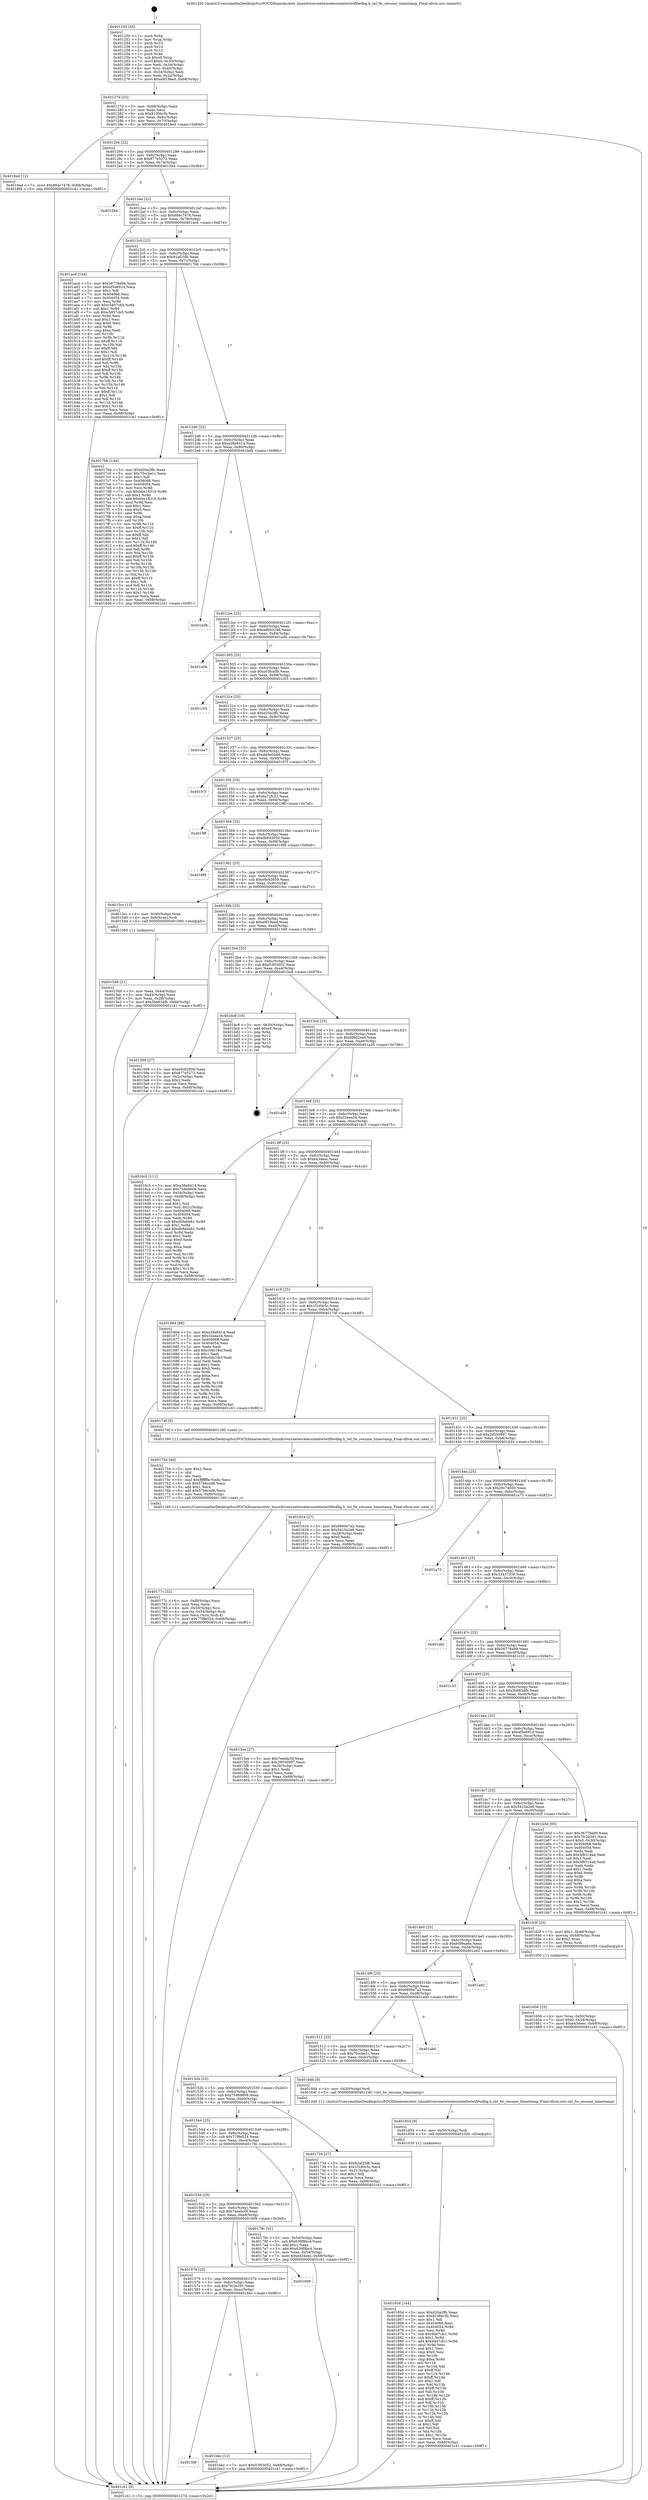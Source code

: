 digraph "0x401250" {
  label = "0x401250 (/mnt/c/Users/mathe/Desktop/tcc/POCII/binaries/extr_linuxdriversnetwirelessinteliwlwififwdbg.h_iwl_fw_resume_timestamp_Final-ollvm.out::main(0))"
  labelloc = "t"
  node[shape=record]

  Entry [label="",width=0.3,height=0.3,shape=circle,fillcolor=black,style=filled]
  "0x40127d" [label="{
     0x40127d [23]\l
     | [instrs]\l
     &nbsp;&nbsp;0x40127d \<+3\>: mov -0x68(%rbp),%eax\l
     &nbsp;&nbsp;0x401280 \<+2\>: mov %eax,%ecx\l
     &nbsp;&nbsp;0x401282 \<+6\>: sub $0x810fdc3b,%ecx\l
     &nbsp;&nbsp;0x401288 \<+3\>: mov %eax,-0x6c(%rbp)\l
     &nbsp;&nbsp;0x40128b \<+3\>: mov %ecx,-0x70(%rbp)\l
     &nbsp;&nbsp;0x40128e \<+6\>: je 00000000004018ed \<main+0x69d\>\l
  }"]
  "0x4018ed" [label="{
     0x4018ed [12]\l
     | [instrs]\l
     &nbsp;&nbsp;0x4018ed \<+7\>: movl $0x884c7478,-0x68(%rbp)\l
     &nbsp;&nbsp;0x4018f4 \<+5\>: jmp 0000000000401c41 \<main+0x9f1\>\l
  }"]
  "0x401294" [label="{
     0x401294 [22]\l
     | [instrs]\l
     &nbsp;&nbsp;0x401294 \<+5\>: jmp 0000000000401299 \<main+0x49\>\l
     &nbsp;&nbsp;0x401299 \<+3\>: mov -0x6c(%rbp),%eax\l
     &nbsp;&nbsp;0x40129c \<+5\>: sub $0x877e5272,%eax\l
     &nbsp;&nbsp;0x4012a1 \<+3\>: mov %eax,-0x74(%rbp)\l
     &nbsp;&nbsp;0x4012a4 \<+6\>: je 00000000004015b4 \<main+0x364\>\l
  }"]
  Exit [label="",width=0.3,height=0.3,shape=circle,fillcolor=black,style=filled,peripheries=2]
  "0x4015b4" [label="{
     0x4015b4\l
  }", style=dashed]
  "0x4012aa" [label="{
     0x4012aa [22]\l
     | [instrs]\l
     &nbsp;&nbsp;0x4012aa \<+5\>: jmp 00000000004012af \<main+0x5f\>\l
     &nbsp;&nbsp;0x4012af \<+3\>: mov -0x6c(%rbp),%eax\l
     &nbsp;&nbsp;0x4012b2 \<+5\>: sub $0x884c7478,%eax\l
     &nbsp;&nbsp;0x4012b7 \<+3\>: mov %eax,-0x78(%rbp)\l
     &nbsp;&nbsp;0x4012ba \<+6\>: je 0000000000401acd \<main+0x87d\>\l
  }"]
  "0x40158f" [label="{
     0x40158f\l
  }", style=dashed]
  "0x401acd" [label="{
     0x401acd [144]\l
     | [instrs]\l
     &nbsp;&nbsp;0x401acd \<+5\>: mov $0x36778a99,%eax\l
     &nbsp;&nbsp;0x401ad2 \<+5\>: mov $0x4f5e691d,%ecx\l
     &nbsp;&nbsp;0x401ad7 \<+2\>: mov $0x1,%dl\l
     &nbsp;&nbsp;0x401ad9 \<+7\>: mov 0x404068,%esi\l
     &nbsp;&nbsp;0x401ae0 \<+7\>: mov 0x404054,%edi\l
     &nbsp;&nbsp;0x401ae7 \<+3\>: mov %esi,%r8d\l
     &nbsp;&nbsp;0x401aea \<+7\>: add $0xc5857cb5,%r8d\l
     &nbsp;&nbsp;0x401af1 \<+4\>: sub $0x1,%r8d\l
     &nbsp;&nbsp;0x401af5 \<+7\>: sub $0xc5857cb5,%r8d\l
     &nbsp;&nbsp;0x401afc \<+4\>: imul %r8d,%esi\l
     &nbsp;&nbsp;0x401b00 \<+3\>: and $0x1,%esi\l
     &nbsp;&nbsp;0x401b03 \<+3\>: cmp $0x0,%esi\l
     &nbsp;&nbsp;0x401b06 \<+4\>: sete %r9b\l
     &nbsp;&nbsp;0x401b0a \<+3\>: cmp $0xa,%edi\l
     &nbsp;&nbsp;0x401b0d \<+4\>: setl %r10b\l
     &nbsp;&nbsp;0x401b11 \<+3\>: mov %r9b,%r11b\l
     &nbsp;&nbsp;0x401b14 \<+4\>: xor $0xff,%r11b\l
     &nbsp;&nbsp;0x401b18 \<+3\>: mov %r10b,%bl\l
     &nbsp;&nbsp;0x401b1b \<+3\>: xor $0xff,%bl\l
     &nbsp;&nbsp;0x401b1e \<+3\>: xor $0x1,%dl\l
     &nbsp;&nbsp;0x401b21 \<+3\>: mov %r11b,%r14b\l
     &nbsp;&nbsp;0x401b24 \<+4\>: and $0xff,%r14b\l
     &nbsp;&nbsp;0x401b28 \<+3\>: and %dl,%r9b\l
     &nbsp;&nbsp;0x401b2b \<+3\>: mov %bl,%r15b\l
     &nbsp;&nbsp;0x401b2e \<+4\>: and $0xff,%r15b\l
     &nbsp;&nbsp;0x401b32 \<+3\>: and %dl,%r10b\l
     &nbsp;&nbsp;0x401b35 \<+3\>: or %r9b,%r14b\l
     &nbsp;&nbsp;0x401b38 \<+3\>: or %r10b,%r15b\l
     &nbsp;&nbsp;0x401b3b \<+3\>: xor %r15b,%r14b\l
     &nbsp;&nbsp;0x401b3e \<+3\>: or %bl,%r11b\l
     &nbsp;&nbsp;0x401b41 \<+4\>: xor $0xff,%r11b\l
     &nbsp;&nbsp;0x401b45 \<+3\>: or $0x1,%dl\l
     &nbsp;&nbsp;0x401b48 \<+3\>: and %dl,%r11b\l
     &nbsp;&nbsp;0x401b4b \<+3\>: or %r11b,%r14b\l
     &nbsp;&nbsp;0x401b4e \<+4\>: test $0x1,%r14b\l
     &nbsp;&nbsp;0x401b52 \<+3\>: cmovne %ecx,%eax\l
     &nbsp;&nbsp;0x401b55 \<+3\>: mov %eax,-0x68(%rbp)\l
     &nbsp;&nbsp;0x401b58 \<+5\>: jmp 0000000000401c41 \<main+0x9f1\>\l
  }"]
  "0x4012c0" [label="{
     0x4012c0 [22]\l
     | [instrs]\l
     &nbsp;&nbsp;0x4012c0 \<+5\>: jmp 00000000004012c5 \<main+0x75\>\l
     &nbsp;&nbsp;0x4012c5 \<+3\>: mov -0x6c(%rbp),%eax\l
     &nbsp;&nbsp;0x4012c8 \<+5\>: sub $0x92af25f6,%eax\l
     &nbsp;&nbsp;0x4012cd \<+3\>: mov %eax,-0x7c(%rbp)\l
     &nbsp;&nbsp;0x4012d0 \<+6\>: je 00000000004017bb \<main+0x56b\>\l
  }"]
  "0x401bbc" [label="{
     0x401bbc [12]\l
     | [instrs]\l
     &nbsp;&nbsp;0x401bbc \<+7\>: movl $0xf1903052,-0x68(%rbp)\l
     &nbsp;&nbsp;0x401bc3 \<+5\>: jmp 0000000000401c41 \<main+0x9f1\>\l
  }"]
  "0x4017bb" [label="{
     0x4017bb [144]\l
     | [instrs]\l
     &nbsp;&nbsp;0x4017bb \<+5\>: mov $0xd20a2ffc,%eax\l
     &nbsp;&nbsp;0x4017c0 \<+5\>: mov $0x70ccbe1c,%ecx\l
     &nbsp;&nbsp;0x4017c5 \<+2\>: mov $0x1,%dl\l
     &nbsp;&nbsp;0x4017c7 \<+7\>: mov 0x404068,%esi\l
     &nbsp;&nbsp;0x4017ce \<+7\>: mov 0x404054,%edi\l
     &nbsp;&nbsp;0x4017d5 \<+3\>: mov %esi,%r8d\l
     &nbsp;&nbsp;0x4017d8 \<+7\>: sub $0xbbe18316,%r8d\l
     &nbsp;&nbsp;0x4017df \<+4\>: sub $0x1,%r8d\l
     &nbsp;&nbsp;0x4017e3 \<+7\>: add $0xbbe18316,%r8d\l
     &nbsp;&nbsp;0x4017ea \<+4\>: imul %r8d,%esi\l
     &nbsp;&nbsp;0x4017ee \<+3\>: and $0x1,%esi\l
     &nbsp;&nbsp;0x4017f1 \<+3\>: cmp $0x0,%esi\l
     &nbsp;&nbsp;0x4017f4 \<+4\>: sete %r9b\l
     &nbsp;&nbsp;0x4017f8 \<+3\>: cmp $0xa,%edi\l
     &nbsp;&nbsp;0x4017fb \<+4\>: setl %r10b\l
     &nbsp;&nbsp;0x4017ff \<+3\>: mov %r9b,%r11b\l
     &nbsp;&nbsp;0x401802 \<+4\>: xor $0xff,%r11b\l
     &nbsp;&nbsp;0x401806 \<+3\>: mov %r10b,%bl\l
     &nbsp;&nbsp;0x401809 \<+3\>: xor $0xff,%bl\l
     &nbsp;&nbsp;0x40180c \<+3\>: xor $0x1,%dl\l
     &nbsp;&nbsp;0x40180f \<+3\>: mov %r11b,%r14b\l
     &nbsp;&nbsp;0x401812 \<+4\>: and $0xff,%r14b\l
     &nbsp;&nbsp;0x401816 \<+3\>: and %dl,%r9b\l
     &nbsp;&nbsp;0x401819 \<+3\>: mov %bl,%r15b\l
     &nbsp;&nbsp;0x40181c \<+4\>: and $0xff,%r15b\l
     &nbsp;&nbsp;0x401820 \<+3\>: and %dl,%r10b\l
     &nbsp;&nbsp;0x401823 \<+3\>: or %r9b,%r14b\l
     &nbsp;&nbsp;0x401826 \<+3\>: or %r10b,%r15b\l
     &nbsp;&nbsp;0x401829 \<+3\>: xor %r15b,%r14b\l
     &nbsp;&nbsp;0x40182c \<+3\>: or %bl,%r11b\l
     &nbsp;&nbsp;0x40182f \<+4\>: xor $0xff,%r11b\l
     &nbsp;&nbsp;0x401833 \<+3\>: or $0x1,%dl\l
     &nbsp;&nbsp;0x401836 \<+3\>: and %dl,%r11b\l
     &nbsp;&nbsp;0x401839 \<+3\>: or %r11b,%r14b\l
     &nbsp;&nbsp;0x40183c \<+4\>: test $0x1,%r14b\l
     &nbsp;&nbsp;0x401840 \<+3\>: cmovne %ecx,%eax\l
     &nbsp;&nbsp;0x401843 \<+3\>: mov %eax,-0x68(%rbp)\l
     &nbsp;&nbsp;0x401846 \<+5\>: jmp 0000000000401c41 \<main+0x9f1\>\l
  }"]
  "0x4012d6" [label="{
     0x4012d6 [22]\l
     | [instrs]\l
     &nbsp;&nbsp;0x4012d6 \<+5\>: jmp 00000000004012db \<main+0x8b\>\l
     &nbsp;&nbsp;0x4012db \<+3\>: mov -0x6c(%rbp),%eax\l
     &nbsp;&nbsp;0x4012de \<+5\>: sub $0xa38e8414,%eax\l
     &nbsp;&nbsp;0x4012e3 \<+3\>: mov %eax,-0x80(%rbp)\l
     &nbsp;&nbsp;0x4012e6 \<+6\>: je 0000000000401bdb \<main+0x98b\>\l
  }"]
  "0x401576" [label="{
     0x401576 [25]\l
     | [instrs]\l
     &nbsp;&nbsp;0x401576 \<+5\>: jmp 000000000040157b \<main+0x32b\>\l
     &nbsp;&nbsp;0x40157b \<+3\>: mov -0x6c(%rbp),%eax\l
     &nbsp;&nbsp;0x40157e \<+5\>: sub $0x7fc2b391,%eax\l
     &nbsp;&nbsp;0x401583 \<+6\>: mov %eax,-0xec(%rbp)\l
     &nbsp;&nbsp;0x401589 \<+6\>: je 0000000000401bbc \<main+0x96c\>\l
  }"]
  "0x401bdb" [label="{
     0x401bdb\l
  }", style=dashed]
  "0x4012ec" [label="{
     0x4012ec [25]\l
     | [instrs]\l
     &nbsp;&nbsp;0x4012ec \<+5\>: jmp 00000000004012f1 \<main+0xa1\>\l
     &nbsp;&nbsp;0x4012f1 \<+3\>: mov -0x6c(%rbp),%eax\l
     &nbsp;&nbsp;0x4012f4 \<+5\>: sub $0xadb4324d,%eax\l
     &nbsp;&nbsp;0x4012f9 \<+6\>: mov %eax,-0x84(%rbp)\l
     &nbsp;&nbsp;0x4012ff \<+6\>: je 0000000000401a0b \<main+0x7bb\>\l
  }"]
  "0x401609" [label="{
     0x401609\l
  }", style=dashed]
  "0x401a0b" [label="{
     0x401a0b\l
  }", style=dashed]
  "0x401305" [label="{
     0x401305 [25]\l
     | [instrs]\l
     &nbsp;&nbsp;0x401305 \<+5\>: jmp 000000000040130a \<main+0xba\>\l
     &nbsp;&nbsp;0x40130a \<+3\>: mov -0x6c(%rbp),%eax\l
     &nbsp;&nbsp;0x40130d \<+5\>: sub $0xc03fca0b,%eax\l
     &nbsp;&nbsp;0x401312 \<+6\>: mov %eax,-0x88(%rbp)\l
     &nbsp;&nbsp;0x401318 \<+6\>: je 0000000000401c05 \<main+0x9b5\>\l
  }"]
  "0x40185d" [label="{
     0x40185d [144]\l
     | [instrs]\l
     &nbsp;&nbsp;0x40185d \<+5\>: mov $0xd20a2ffc,%eax\l
     &nbsp;&nbsp;0x401862 \<+5\>: mov $0x810fdc3b,%ecx\l
     &nbsp;&nbsp;0x401867 \<+2\>: mov $0x1,%dl\l
     &nbsp;&nbsp;0x401869 \<+7\>: mov 0x404068,%esi\l
     &nbsp;&nbsp;0x401870 \<+8\>: mov 0x404054,%r8d\l
     &nbsp;&nbsp;0x401878 \<+3\>: mov %esi,%r9d\l
     &nbsp;&nbsp;0x40187b \<+7\>: sub $0x94d7cfc1,%r9d\l
     &nbsp;&nbsp;0x401882 \<+4\>: sub $0x1,%r9d\l
     &nbsp;&nbsp;0x401886 \<+7\>: add $0x94d7cfc1,%r9d\l
     &nbsp;&nbsp;0x40188d \<+4\>: imul %r9d,%esi\l
     &nbsp;&nbsp;0x401891 \<+3\>: and $0x1,%esi\l
     &nbsp;&nbsp;0x401894 \<+3\>: cmp $0x0,%esi\l
     &nbsp;&nbsp;0x401897 \<+4\>: sete %r10b\l
     &nbsp;&nbsp;0x40189b \<+4\>: cmp $0xa,%r8d\l
     &nbsp;&nbsp;0x40189f \<+4\>: setl %r11b\l
     &nbsp;&nbsp;0x4018a3 \<+3\>: mov %r10b,%bl\l
     &nbsp;&nbsp;0x4018a6 \<+3\>: xor $0xff,%bl\l
     &nbsp;&nbsp;0x4018a9 \<+3\>: mov %r11b,%r14b\l
     &nbsp;&nbsp;0x4018ac \<+4\>: xor $0xff,%r14b\l
     &nbsp;&nbsp;0x4018b0 \<+3\>: xor $0x1,%dl\l
     &nbsp;&nbsp;0x4018b3 \<+3\>: mov %bl,%r15b\l
     &nbsp;&nbsp;0x4018b6 \<+4\>: and $0xff,%r15b\l
     &nbsp;&nbsp;0x4018ba \<+3\>: and %dl,%r10b\l
     &nbsp;&nbsp;0x4018bd \<+3\>: mov %r14b,%r12b\l
     &nbsp;&nbsp;0x4018c0 \<+4\>: and $0xff,%r12b\l
     &nbsp;&nbsp;0x4018c4 \<+3\>: and %dl,%r11b\l
     &nbsp;&nbsp;0x4018c7 \<+3\>: or %r10b,%r15b\l
     &nbsp;&nbsp;0x4018ca \<+3\>: or %r11b,%r12b\l
     &nbsp;&nbsp;0x4018cd \<+3\>: xor %r12b,%r15b\l
     &nbsp;&nbsp;0x4018d0 \<+3\>: or %r14b,%bl\l
     &nbsp;&nbsp;0x4018d3 \<+3\>: xor $0xff,%bl\l
     &nbsp;&nbsp;0x4018d6 \<+3\>: or $0x1,%dl\l
     &nbsp;&nbsp;0x4018d9 \<+2\>: and %dl,%bl\l
     &nbsp;&nbsp;0x4018db \<+3\>: or %bl,%r15b\l
     &nbsp;&nbsp;0x4018de \<+4\>: test $0x1,%r15b\l
     &nbsp;&nbsp;0x4018e2 \<+3\>: cmovne %ecx,%eax\l
     &nbsp;&nbsp;0x4018e5 \<+3\>: mov %eax,-0x68(%rbp)\l
     &nbsp;&nbsp;0x4018e8 \<+5\>: jmp 0000000000401c41 \<main+0x9f1\>\l
  }"]
  "0x401c05" [label="{
     0x401c05\l
  }", style=dashed]
  "0x40131e" [label="{
     0x40131e [25]\l
     | [instrs]\l
     &nbsp;&nbsp;0x40131e \<+5\>: jmp 0000000000401323 \<main+0xd3\>\l
     &nbsp;&nbsp;0x401323 \<+3\>: mov -0x6c(%rbp),%eax\l
     &nbsp;&nbsp;0x401326 \<+5\>: sub $0xd20a2ffc,%eax\l
     &nbsp;&nbsp;0x40132b \<+6\>: mov %eax,-0x8c(%rbp)\l
     &nbsp;&nbsp;0x401331 \<+6\>: je 0000000000401be7 \<main+0x997\>\l
  }"]
  "0x401854" [label="{
     0x401854 [9]\l
     | [instrs]\l
     &nbsp;&nbsp;0x401854 \<+4\>: mov -0x50(%rbp),%rdi\l
     &nbsp;&nbsp;0x401858 \<+5\>: call 0000000000401030 \<free@plt\>\l
     | [calls]\l
     &nbsp;&nbsp;0x401030 \{1\} (unknown)\l
  }"]
  "0x401be7" [label="{
     0x401be7\l
  }", style=dashed]
  "0x401337" [label="{
     0x401337 [25]\l
     | [instrs]\l
     &nbsp;&nbsp;0x401337 \<+5\>: jmp 000000000040133c \<main+0xec\>\l
     &nbsp;&nbsp;0x40133c \<+3\>: mov -0x6c(%rbp),%eax\l
     &nbsp;&nbsp;0x40133f \<+5\>: sub $0xd40e04dd,%eax\l
     &nbsp;&nbsp;0x401344 \<+6\>: mov %eax,-0x90(%rbp)\l
     &nbsp;&nbsp;0x40134a \<+6\>: je 000000000040197f \<main+0x72f\>\l
  }"]
  "0x40155d" [label="{
     0x40155d [25]\l
     | [instrs]\l
     &nbsp;&nbsp;0x40155d \<+5\>: jmp 0000000000401562 \<main+0x312\>\l
     &nbsp;&nbsp;0x401562 \<+3\>: mov -0x6c(%rbp),%eax\l
     &nbsp;&nbsp;0x401565 \<+5\>: sub $0x7eeebc0f,%eax\l
     &nbsp;&nbsp;0x40156a \<+6\>: mov %eax,-0xe8(%rbp)\l
     &nbsp;&nbsp;0x401570 \<+6\>: je 0000000000401609 \<main+0x3b9\>\l
  }"]
  "0x40197f" [label="{
     0x40197f\l
  }", style=dashed]
  "0x401350" [label="{
     0x401350 [25]\l
     | [instrs]\l
     &nbsp;&nbsp;0x401350 \<+5\>: jmp 0000000000401355 \<main+0x105\>\l
     &nbsp;&nbsp;0x401355 \<+3\>: mov -0x6c(%rbp),%eax\l
     &nbsp;&nbsp;0x401358 \<+5\>: sub $0xda72fc22,%eax\l
     &nbsp;&nbsp;0x40135d \<+6\>: mov %eax,-0x94(%rbp)\l
     &nbsp;&nbsp;0x401363 \<+6\>: je 00000000004019ff \<main+0x7af\>\l
  }"]
  "0x40179c" [label="{
     0x40179c [31]\l
     | [instrs]\l
     &nbsp;&nbsp;0x40179c \<+3\>: mov -0x54(%rbp),%eax\l
     &nbsp;&nbsp;0x40179f \<+5\>: sub $0x639f9bc4,%eax\l
     &nbsp;&nbsp;0x4017a4 \<+3\>: add $0x1,%eax\l
     &nbsp;&nbsp;0x4017a7 \<+5\>: add $0x639f9bc4,%eax\l
     &nbsp;&nbsp;0x4017ac \<+3\>: mov %eax,-0x54(%rbp)\l
     &nbsp;&nbsp;0x4017af \<+7\>: movl $0xe434eec,-0x68(%rbp)\l
     &nbsp;&nbsp;0x4017b6 \<+5\>: jmp 0000000000401c41 \<main+0x9f1\>\l
  }"]
  "0x4019ff" [label="{
     0x4019ff\l
  }", style=dashed]
  "0x401369" [label="{
     0x401369 [25]\l
     | [instrs]\l
     &nbsp;&nbsp;0x401369 \<+5\>: jmp 000000000040136e \<main+0x11e\>\l
     &nbsp;&nbsp;0x40136e \<+3\>: mov -0x6c(%rbp),%eax\l
     &nbsp;&nbsp;0x401371 \<+5\>: sub $0xdb692054,%eax\l
     &nbsp;&nbsp;0x401376 \<+6\>: mov %eax,-0x98(%rbp)\l
     &nbsp;&nbsp;0x40137c \<+6\>: je 00000000004018f9 \<main+0x6a9\>\l
  }"]
  "0x40177c" [label="{
     0x40177c [32]\l
     | [instrs]\l
     &nbsp;&nbsp;0x40177c \<+6\>: mov -0xf0(%rbp),%ecx\l
     &nbsp;&nbsp;0x401782 \<+3\>: imul %eax,%ecx\l
     &nbsp;&nbsp;0x401785 \<+4\>: mov -0x50(%rbp),%rsi\l
     &nbsp;&nbsp;0x401789 \<+4\>: movslq -0x54(%rbp),%rdi\l
     &nbsp;&nbsp;0x40178d \<+3\>: mov %ecx,(%rsi,%rdi,4)\l
     &nbsp;&nbsp;0x401790 \<+7\>: movl $0x77f8e524,-0x68(%rbp)\l
     &nbsp;&nbsp;0x401797 \<+5\>: jmp 0000000000401c41 \<main+0x9f1\>\l
  }"]
  "0x4018f9" [label="{
     0x4018f9\l
  }", style=dashed]
  "0x401382" [label="{
     0x401382 [25]\l
     | [instrs]\l
     &nbsp;&nbsp;0x401382 \<+5\>: jmp 0000000000401387 \<main+0x137\>\l
     &nbsp;&nbsp;0x401387 \<+3\>: mov -0x6c(%rbp),%eax\l
     &nbsp;&nbsp;0x40138a \<+5\>: sub $0xe9c92859,%eax\l
     &nbsp;&nbsp;0x40138f \<+6\>: mov %eax,-0x9c(%rbp)\l
     &nbsp;&nbsp;0x401395 \<+6\>: je 00000000004015cc \<main+0x37c\>\l
  }"]
  "0x401754" [label="{
     0x401754 [40]\l
     | [instrs]\l
     &nbsp;&nbsp;0x401754 \<+5\>: mov $0x2,%ecx\l
     &nbsp;&nbsp;0x401759 \<+1\>: cltd\l
     &nbsp;&nbsp;0x40175a \<+2\>: idiv %ecx\l
     &nbsp;&nbsp;0x40175c \<+6\>: imul $0xfffffffe,%edx,%ecx\l
     &nbsp;&nbsp;0x401762 \<+6\>: sub $0x57b6ccd6,%ecx\l
     &nbsp;&nbsp;0x401768 \<+3\>: add $0x1,%ecx\l
     &nbsp;&nbsp;0x40176b \<+6\>: add $0x57b6ccd6,%ecx\l
     &nbsp;&nbsp;0x401771 \<+6\>: mov %ecx,-0xf0(%rbp)\l
     &nbsp;&nbsp;0x401777 \<+5\>: call 0000000000401160 \<next_i\>\l
     | [calls]\l
     &nbsp;&nbsp;0x401160 \{1\} (/mnt/c/Users/mathe/Desktop/tcc/POCII/binaries/extr_linuxdriversnetwirelessinteliwlwififwdbg.h_iwl_fw_resume_timestamp_Final-ollvm.out::next_i)\l
  }"]
  "0x4015cc" [label="{
     0x4015cc [13]\l
     | [instrs]\l
     &nbsp;&nbsp;0x4015cc \<+4\>: mov -0x40(%rbp),%rax\l
     &nbsp;&nbsp;0x4015d0 \<+4\>: mov 0x8(%rax),%rdi\l
     &nbsp;&nbsp;0x4015d4 \<+5\>: call 0000000000401060 \<atoi@plt\>\l
     | [calls]\l
     &nbsp;&nbsp;0x401060 \{1\} (unknown)\l
  }"]
  "0x40139b" [label="{
     0x40139b [25]\l
     | [instrs]\l
     &nbsp;&nbsp;0x40139b \<+5\>: jmp 00000000004013a0 \<main+0x150\>\l
     &nbsp;&nbsp;0x4013a0 \<+3\>: mov -0x6c(%rbp),%eax\l
     &nbsp;&nbsp;0x4013a3 \<+5\>: sub $0xe9f19aed,%eax\l
     &nbsp;&nbsp;0x4013a8 \<+6\>: mov %eax,-0xa0(%rbp)\l
     &nbsp;&nbsp;0x4013ae \<+6\>: je 0000000000401599 \<main+0x349\>\l
  }"]
  "0x401544" [label="{
     0x401544 [25]\l
     | [instrs]\l
     &nbsp;&nbsp;0x401544 \<+5\>: jmp 0000000000401549 \<main+0x2f9\>\l
     &nbsp;&nbsp;0x401549 \<+3\>: mov -0x6c(%rbp),%eax\l
     &nbsp;&nbsp;0x40154c \<+5\>: sub $0x77f8e524,%eax\l
     &nbsp;&nbsp;0x401551 \<+6\>: mov %eax,-0xe4(%rbp)\l
     &nbsp;&nbsp;0x401557 \<+6\>: je 000000000040179c \<main+0x54c\>\l
  }"]
  "0x401599" [label="{
     0x401599 [27]\l
     | [instrs]\l
     &nbsp;&nbsp;0x401599 \<+5\>: mov $0xe9c92859,%eax\l
     &nbsp;&nbsp;0x40159e \<+5\>: mov $0x877e5272,%ecx\l
     &nbsp;&nbsp;0x4015a3 \<+3\>: mov -0x2c(%rbp),%edx\l
     &nbsp;&nbsp;0x4015a6 \<+3\>: cmp $0x2,%edx\l
     &nbsp;&nbsp;0x4015a9 \<+3\>: cmovne %ecx,%eax\l
     &nbsp;&nbsp;0x4015ac \<+3\>: mov %eax,-0x68(%rbp)\l
     &nbsp;&nbsp;0x4015af \<+5\>: jmp 0000000000401c41 \<main+0x9f1\>\l
  }"]
  "0x4013b4" [label="{
     0x4013b4 [25]\l
     | [instrs]\l
     &nbsp;&nbsp;0x4013b4 \<+5\>: jmp 00000000004013b9 \<main+0x169\>\l
     &nbsp;&nbsp;0x4013b9 \<+3\>: mov -0x6c(%rbp),%eax\l
     &nbsp;&nbsp;0x4013bc \<+5\>: sub $0xf1903052,%eax\l
     &nbsp;&nbsp;0x4013c1 \<+6\>: mov %eax,-0xa4(%rbp)\l
     &nbsp;&nbsp;0x4013c7 \<+6\>: je 0000000000401bc8 \<main+0x978\>\l
  }"]
  "0x401c41" [label="{
     0x401c41 [5]\l
     | [instrs]\l
     &nbsp;&nbsp;0x401c41 \<+5\>: jmp 000000000040127d \<main+0x2d\>\l
  }"]
  "0x401250" [label="{
     0x401250 [45]\l
     | [instrs]\l
     &nbsp;&nbsp;0x401250 \<+1\>: push %rbp\l
     &nbsp;&nbsp;0x401251 \<+3\>: mov %rsp,%rbp\l
     &nbsp;&nbsp;0x401254 \<+2\>: push %r15\l
     &nbsp;&nbsp;0x401256 \<+2\>: push %r14\l
     &nbsp;&nbsp;0x401258 \<+2\>: push %r12\l
     &nbsp;&nbsp;0x40125a \<+1\>: push %rbx\l
     &nbsp;&nbsp;0x40125b \<+7\>: sub $0xe0,%rsp\l
     &nbsp;&nbsp;0x401262 \<+7\>: movl $0x0,-0x30(%rbp)\l
     &nbsp;&nbsp;0x401269 \<+3\>: mov %edi,-0x34(%rbp)\l
     &nbsp;&nbsp;0x40126c \<+4\>: mov %rsi,-0x40(%rbp)\l
     &nbsp;&nbsp;0x401270 \<+3\>: mov -0x34(%rbp),%edi\l
     &nbsp;&nbsp;0x401273 \<+3\>: mov %edi,-0x2c(%rbp)\l
     &nbsp;&nbsp;0x401276 \<+7\>: movl $0xe9f19aed,-0x68(%rbp)\l
  }"]
  "0x4015d9" [label="{
     0x4015d9 [21]\l
     | [instrs]\l
     &nbsp;&nbsp;0x4015d9 \<+3\>: mov %eax,-0x44(%rbp)\l
     &nbsp;&nbsp;0x4015dc \<+3\>: mov -0x44(%rbp),%eax\l
     &nbsp;&nbsp;0x4015df \<+3\>: mov %eax,-0x28(%rbp)\l
     &nbsp;&nbsp;0x4015e2 \<+7\>: movl $0x3b6834fb,-0x68(%rbp)\l
     &nbsp;&nbsp;0x4015e9 \<+5\>: jmp 0000000000401c41 \<main+0x9f1\>\l
  }"]
  "0x401734" [label="{
     0x401734 [27]\l
     | [instrs]\l
     &nbsp;&nbsp;0x401734 \<+5\>: mov $0x92af25f6,%eax\l
     &nbsp;&nbsp;0x401739 \<+5\>: mov $0x1f1d0c5c,%ecx\l
     &nbsp;&nbsp;0x40173e \<+3\>: mov -0x21(%rbp),%dl\l
     &nbsp;&nbsp;0x401741 \<+3\>: test $0x1,%dl\l
     &nbsp;&nbsp;0x401744 \<+3\>: cmovne %ecx,%eax\l
     &nbsp;&nbsp;0x401747 \<+3\>: mov %eax,-0x68(%rbp)\l
     &nbsp;&nbsp;0x40174a \<+5\>: jmp 0000000000401c41 \<main+0x9f1\>\l
  }"]
  "0x401bc8" [label="{
     0x401bc8 [19]\l
     | [instrs]\l
     &nbsp;&nbsp;0x401bc8 \<+3\>: mov -0x30(%rbp),%eax\l
     &nbsp;&nbsp;0x401bcb \<+7\>: add $0xe0,%rsp\l
     &nbsp;&nbsp;0x401bd2 \<+1\>: pop %rbx\l
     &nbsp;&nbsp;0x401bd3 \<+2\>: pop %r12\l
     &nbsp;&nbsp;0x401bd5 \<+2\>: pop %r14\l
     &nbsp;&nbsp;0x401bd7 \<+2\>: pop %r15\l
     &nbsp;&nbsp;0x401bd9 \<+1\>: pop %rbp\l
     &nbsp;&nbsp;0x401bda \<+1\>: ret\l
  }"]
  "0x4013cd" [label="{
     0x4013cd [25]\l
     | [instrs]\l
     &nbsp;&nbsp;0x4013cd \<+5\>: jmp 00000000004013d2 \<main+0x182\>\l
     &nbsp;&nbsp;0x4013d2 \<+3\>: mov -0x6c(%rbp),%eax\l
     &nbsp;&nbsp;0x4013d5 \<+5\>: sub $0xfd6d2ea9,%eax\l
     &nbsp;&nbsp;0x4013da \<+6\>: mov %eax,-0xa8(%rbp)\l
     &nbsp;&nbsp;0x4013e0 \<+6\>: je 0000000000401a26 \<main+0x7d6\>\l
  }"]
  "0x40152b" [label="{
     0x40152b [25]\l
     | [instrs]\l
     &nbsp;&nbsp;0x40152b \<+5\>: jmp 0000000000401530 \<main+0x2e0\>\l
     &nbsp;&nbsp;0x401530 \<+3\>: mov -0x6c(%rbp),%eax\l
     &nbsp;&nbsp;0x401533 \<+5\>: sub $0x75469609,%eax\l
     &nbsp;&nbsp;0x401538 \<+6\>: mov %eax,-0xe0(%rbp)\l
     &nbsp;&nbsp;0x40153e \<+6\>: je 0000000000401734 \<main+0x4e4\>\l
  }"]
  "0x401a26" [label="{
     0x401a26\l
  }", style=dashed]
  "0x4013e6" [label="{
     0x4013e6 [25]\l
     | [instrs]\l
     &nbsp;&nbsp;0x4013e6 \<+5\>: jmp 00000000004013eb \<main+0x19b\>\l
     &nbsp;&nbsp;0x4013eb \<+3\>: mov -0x6c(%rbp),%eax\l
     &nbsp;&nbsp;0x4013ee \<+5\>: sub $0x32eea34,%eax\l
     &nbsp;&nbsp;0x4013f3 \<+6\>: mov %eax,-0xac(%rbp)\l
     &nbsp;&nbsp;0x4013f9 \<+6\>: je 00000000004016c5 \<main+0x475\>\l
  }"]
  "0x40184b" [label="{
     0x40184b [9]\l
     | [instrs]\l
     &nbsp;&nbsp;0x40184b \<+4\>: mov -0x50(%rbp),%rdi\l
     &nbsp;&nbsp;0x40184f \<+5\>: call 0000000000401240 \<iwl_fw_resume_timestamp\>\l
     | [calls]\l
     &nbsp;&nbsp;0x401240 \{1\} (/mnt/c/Users/mathe/Desktop/tcc/POCII/binaries/extr_linuxdriversnetwirelessinteliwlwififwdbg.h_iwl_fw_resume_timestamp_Final-ollvm.out::iwl_fw_resume_timestamp)\l
  }"]
  "0x4016c5" [label="{
     0x4016c5 [111]\l
     | [instrs]\l
     &nbsp;&nbsp;0x4016c5 \<+5\>: mov $0xa38e8414,%eax\l
     &nbsp;&nbsp;0x4016ca \<+5\>: mov $0x75469609,%ecx\l
     &nbsp;&nbsp;0x4016cf \<+3\>: mov -0x54(%rbp),%edx\l
     &nbsp;&nbsp;0x4016d2 \<+3\>: cmp -0x48(%rbp),%edx\l
     &nbsp;&nbsp;0x4016d5 \<+4\>: setl %sil\l
     &nbsp;&nbsp;0x4016d9 \<+4\>: and $0x1,%sil\l
     &nbsp;&nbsp;0x4016dd \<+4\>: mov %sil,-0x21(%rbp)\l
     &nbsp;&nbsp;0x4016e1 \<+7\>: mov 0x404068,%edx\l
     &nbsp;&nbsp;0x4016e8 \<+7\>: mov 0x404054,%edi\l
     &nbsp;&nbsp;0x4016ef \<+3\>: mov %edx,%r8d\l
     &nbsp;&nbsp;0x4016f2 \<+7\>: sub $0xdb9abb61,%r8d\l
     &nbsp;&nbsp;0x4016f9 \<+4\>: sub $0x1,%r8d\l
     &nbsp;&nbsp;0x4016fd \<+7\>: add $0xdb9abb61,%r8d\l
     &nbsp;&nbsp;0x401704 \<+4\>: imul %r8d,%edx\l
     &nbsp;&nbsp;0x401708 \<+3\>: and $0x1,%edx\l
     &nbsp;&nbsp;0x40170b \<+3\>: cmp $0x0,%edx\l
     &nbsp;&nbsp;0x40170e \<+4\>: sete %sil\l
     &nbsp;&nbsp;0x401712 \<+3\>: cmp $0xa,%edi\l
     &nbsp;&nbsp;0x401715 \<+4\>: setl %r9b\l
     &nbsp;&nbsp;0x401719 \<+3\>: mov %sil,%r10b\l
     &nbsp;&nbsp;0x40171c \<+3\>: and %r9b,%r10b\l
     &nbsp;&nbsp;0x40171f \<+3\>: xor %r9b,%sil\l
     &nbsp;&nbsp;0x401722 \<+3\>: or %sil,%r10b\l
     &nbsp;&nbsp;0x401725 \<+4\>: test $0x1,%r10b\l
     &nbsp;&nbsp;0x401729 \<+3\>: cmovne %ecx,%eax\l
     &nbsp;&nbsp;0x40172c \<+3\>: mov %eax,-0x68(%rbp)\l
     &nbsp;&nbsp;0x40172f \<+5\>: jmp 0000000000401c41 \<main+0x9f1\>\l
  }"]
  "0x4013ff" [label="{
     0x4013ff [25]\l
     | [instrs]\l
     &nbsp;&nbsp;0x4013ff \<+5\>: jmp 0000000000401404 \<main+0x1b4\>\l
     &nbsp;&nbsp;0x401404 \<+3\>: mov -0x6c(%rbp),%eax\l
     &nbsp;&nbsp;0x401407 \<+5\>: sub $0xe434eec,%eax\l
     &nbsp;&nbsp;0x40140c \<+6\>: mov %eax,-0xb0(%rbp)\l
     &nbsp;&nbsp;0x401412 \<+6\>: je 000000000040166d \<main+0x41d\>\l
  }"]
  "0x401512" [label="{
     0x401512 [25]\l
     | [instrs]\l
     &nbsp;&nbsp;0x401512 \<+5\>: jmp 0000000000401517 \<main+0x2c7\>\l
     &nbsp;&nbsp;0x401517 \<+3\>: mov -0x6c(%rbp),%eax\l
     &nbsp;&nbsp;0x40151a \<+5\>: sub $0x70ccbe1c,%eax\l
     &nbsp;&nbsp;0x40151f \<+6\>: mov %eax,-0xdc(%rbp)\l
     &nbsp;&nbsp;0x401525 \<+6\>: je 000000000040184b \<main+0x5fb\>\l
  }"]
  "0x40166d" [label="{
     0x40166d [88]\l
     | [instrs]\l
     &nbsp;&nbsp;0x40166d \<+5\>: mov $0xa38e8414,%eax\l
     &nbsp;&nbsp;0x401672 \<+5\>: mov $0x32eea34,%ecx\l
     &nbsp;&nbsp;0x401677 \<+7\>: mov 0x404068,%edx\l
     &nbsp;&nbsp;0x40167e \<+7\>: mov 0x404054,%esi\l
     &nbsp;&nbsp;0x401685 \<+2\>: mov %edx,%edi\l
     &nbsp;&nbsp;0x401687 \<+6\>: add $0xc0dc18cf,%edi\l
     &nbsp;&nbsp;0x40168d \<+3\>: sub $0x1,%edi\l
     &nbsp;&nbsp;0x401690 \<+6\>: sub $0xc0dc18cf,%edi\l
     &nbsp;&nbsp;0x401696 \<+3\>: imul %edi,%edx\l
     &nbsp;&nbsp;0x401699 \<+3\>: and $0x1,%edx\l
     &nbsp;&nbsp;0x40169c \<+3\>: cmp $0x0,%edx\l
     &nbsp;&nbsp;0x40169f \<+4\>: sete %r8b\l
     &nbsp;&nbsp;0x4016a3 \<+3\>: cmp $0xa,%esi\l
     &nbsp;&nbsp;0x4016a6 \<+4\>: setl %r9b\l
     &nbsp;&nbsp;0x4016aa \<+3\>: mov %r8b,%r10b\l
     &nbsp;&nbsp;0x4016ad \<+3\>: and %r9b,%r10b\l
     &nbsp;&nbsp;0x4016b0 \<+3\>: xor %r9b,%r8b\l
     &nbsp;&nbsp;0x4016b3 \<+3\>: or %r8b,%r10b\l
     &nbsp;&nbsp;0x4016b6 \<+4\>: test $0x1,%r10b\l
     &nbsp;&nbsp;0x4016ba \<+3\>: cmovne %ecx,%eax\l
     &nbsp;&nbsp;0x4016bd \<+3\>: mov %eax,-0x68(%rbp)\l
     &nbsp;&nbsp;0x4016c0 \<+5\>: jmp 0000000000401c41 \<main+0x9f1\>\l
  }"]
  "0x401418" [label="{
     0x401418 [25]\l
     | [instrs]\l
     &nbsp;&nbsp;0x401418 \<+5\>: jmp 000000000040141d \<main+0x1cd\>\l
     &nbsp;&nbsp;0x40141d \<+3\>: mov -0x6c(%rbp),%eax\l
     &nbsp;&nbsp;0x401420 \<+5\>: sub $0x1f1d0c5c,%eax\l
     &nbsp;&nbsp;0x401425 \<+6\>: mov %eax,-0xb4(%rbp)\l
     &nbsp;&nbsp;0x40142b \<+6\>: je 000000000040174f \<main+0x4ff\>\l
  }"]
  "0x401ab0" [label="{
     0x401ab0\l
  }", style=dashed]
  "0x40174f" [label="{
     0x40174f [5]\l
     | [instrs]\l
     &nbsp;&nbsp;0x40174f \<+5\>: call 0000000000401160 \<next_i\>\l
     | [calls]\l
     &nbsp;&nbsp;0x401160 \{1\} (/mnt/c/Users/mathe/Desktop/tcc/POCII/binaries/extr_linuxdriversnetwirelessinteliwlwififwdbg.h_iwl_fw_resume_timestamp_Final-ollvm.out::next_i)\l
  }"]
  "0x401431" [label="{
     0x401431 [25]\l
     | [instrs]\l
     &nbsp;&nbsp;0x401431 \<+5\>: jmp 0000000000401436 \<main+0x1e6\>\l
     &nbsp;&nbsp;0x401436 \<+3\>: mov -0x6c(%rbp),%eax\l
     &nbsp;&nbsp;0x401439 \<+5\>: sub $0x29550997,%eax\l
     &nbsp;&nbsp;0x40143e \<+6\>: mov %eax,-0xb8(%rbp)\l
     &nbsp;&nbsp;0x401444 \<+6\>: je 0000000000401624 \<main+0x3d4\>\l
  }"]
  "0x4014f9" [label="{
     0x4014f9 [25]\l
     | [instrs]\l
     &nbsp;&nbsp;0x4014f9 \<+5\>: jmp 00000000004014fe \<main+0x2ae\>\l
     &nbsp;&nbsp;0x4014fe \<+3\>: mov -0x6c(%rbp),%eax\l
     &nbsp;&nbsp;0x401501 \<+5\>: sub $0x6890e7a2,%eax\l
     &nbsp;&nbsp;0x401506 \<+6\>: mov %eax,-0xd8(%rbp)\l
     &nbsp;&nbsp;0x40150c \<+6\>: je 0000000000401ab0 \<main+0x860\>\l
  }"]
  "0x401624" [label="{
     0x401624 [27]\l
     | [instrs]\l
     &nbsp;&nbsp;0x401624 \<+5\>: mov $0x6890e7a2,%eax\l
     &nbsp;&nbsp;0x401629 \<+5\>: mov $0x5410a2e8,%ecx\l
     &nbsp;&nbsp;0x40162e \<+3\>: mov -0x28(%rbp),%edx\l
     &nbsp;&nbsp;0x401631 \<+3\>: cmp $0x0,%edx\l
     &nbsp;&nbsp;0x401634 \<+3\>: cmove %ecx,%eax\l
     &nbsp;&nbsp;0x401637 \<+3\>: mov %eax,-0x68(%rbp)\l
     &nbsp;&nbsp;0x40163a \<+5\>: jmp 0000000000401c41 \<main+0x9f1\>\l
  }"]
  "0x40144a" [label="{
     0x40144a [25]\l
     | [instrs]\l
     &nbsp;&nbsp;0x40144a \<+5\>: jmp 000000000040144f \<main+0x1ff\>\l
     &nbsp;&nbsp;0x40144f \<+3\>: mov -0x6c(%rbp),%eax\l
     &nbsp;&nbsp;0x401452 \<+5\>: sub $0x29c74050,%eax\l
     &nbsp;&nbsp;0x401457 \<+6\>: mov %eax,-0xbc(%rbp)\l
     &nbsp;&nbsp;0x40145d \<+6\>: je 0000000000401a73 \<main+0x823\>\l
  }"]
  "0x401a92" [label="{
     0x401a92\l
  }", style=dashed]
  "0x401a73" [label="{
     0x401a73\l
  }", style=dashed]
  "0x401463" [label="{
     0x401463 [25]\l
     | [instrs]\l
     &nbsp;&nbsp;0x401463 \<+5\>: jmp 0000000000401468 \<main+0x218\>\l
     &nbsp;&nbsp;0x401468 \<+3\>: mov -0x6c(%rbp),%eax\l
     &nbsp;&nbsp;0x40146b \<+5\>: sub $0x33437339,%eax\l
     &nbsp;&nbsp;0x401470 \<+6\>: mov %eax,-0xc0(%rbp)\l
     &nbsp;&nbsp;0x401476 \<+6\>: je 0000000000401abc \<main+0x86c\>\l
  }"]
  "0x401656" [label="{
     0x401656 [23]\l
     | [instrs]\l
     &nbsp;&nbsp;0x401656 \<+4\>: mov %rax,-0x50(%rbp)\l
     &nbsp;&nbsp;0x40165a \<+7\>: movl $0x0,-0x54(%rbp)\l
     &nbsp;&nbsp;0x401661 \<+7\>: movl $0xe434eec,-0x68(%rbp)\l
     &nbsp;&nbsp;0x401668 \<+5\>: jmp 0000000000401c41 \<main+0x9f1\>\l
  }"]
  "0x401abc" [label="{
     0x401abc\l
  }", style=dashed]
  "0x40147c" [label="{
     0x40147c [25]\l
     | [instrs]\l
     &nbsp;&nbsp;0x40147c \<+5\>: jmp 0000000000401481 \<main+0x231\>\l
     &nbsp;&nbsp;0x401481 \<+3\>: mov -0x6c(%rbp),%eax\l
     &nbsp;&nbsp;0x401484 \<+5\>: sub $0x36778a99,%eax\l
     &nbsp;&nbsp;0x401489 \<+6\>: mov %eax,-0xc4(%rbp)\l
     &nbsp;&nbsp;0x40148f \<+6\>: je 0000000000401c33 \<main+0x9e3\>\l
  }"]
  "0x4014e0" [label="{
     0x4014e0 [25]\l
     | [instrs]\l
     &nbsp;&nbsp;0x4014e0 \<+5\>: jmp 00000000004014e5 \<main+0x295\>\l
     &nbsp;&nbsp;0x4014e5 \<+3\>: mov -0x6c(%rbp),%eax\l
     &nbsp;&nbsp;0x4014e8 \<+5\>: sub $0x60f9ea6e,%eax\l
     &nbsp;&nbsp;0x4014ed \<+6\>: mov %eax,-0xd4(%rbp)\l
     &nbsp;&nbsp;0x4014f3 \<+6\>: je 0000000000401a92 \<main+0x842\>\l
  }"]
  "0x401c33" [label="{
     0x401c33\l
  }", style=dashed]
  "0x401495" [label="{
     0x401495 [25]\l
     | [instrs]\l
     &nbsp;&nbsp;0x401495 \<+5\>: jmp 000000000040149a \<main+0x24a\>\l
     &nbsp;&nbsp;0x40149a \<+3\>: mov -0x6c(%rbp),%eax\l
     &nbsp;&nbsp;0x40149d \<+5\>: sub $0x3b6834fb,%eax\l
     &nbsp;&nbsp;0x4014a2 \<+6\>: mov %eax,-0xc8(%rbp)\l
     &nbsp;&nbsp;0x4014a8 \<+6\>: je 00000000004015ee \<main+0x39e\>\l
  }"]
  "0x40163f" [label="{
     0x40163f [23]\l
     | [instrs]\l
     &nbsp;&nbsp;0x40163f \<+7\>: movl $0x1,-0x48(%rbp)\l
     &nbsp;&nbsp;0x401646 \<+4\>: movslq -0x48(%rbp),%rax\l
     &nbsp;&nbsp;0x40164a \<+4\>: shl $0x2,%rax\l
     &nbsp;&nbsp;0x40164e \<+3\>: mov %rax,%rdi\l
     &nbsp;&nbsp;0x401651 \<+5\>: call 0000000000401050 \<malloc@plt\>\l
     | [calls]\l
     &nbsp;&nbsp;0x401050 \{1\} (unknown)\l
  }"]
  "0x4015ee" [label="{
     0x4015ee [27]\l
     | [instrs]\l
     &nbsp;&nbsp;0x4015ee \<+5\>: mov $0x7eeebc0f,%eax\l
     &nbsp;&nbsp;0x4015f3 \<+5\>: mov $0x29550997,%ecx\l
     &nbsp;&nbsp;0x4015f8 \<+3\>: mov -0x28(%rbp),%edx\l
     &nbsp;&nbsp;0x4015fb \<+3\>: cmp $0x1,%edx\l
     &nbsp;&nbsp;0x4015fe \<+3\>: cmovl %ecx,%eax\l
     &nbsp;&nbsp;0x401601 \<+3\>: mov %eax,-0x68(%rbp)\l
     &nbsp;&nbsp;0x401604 \<+5\>: jmp 0000000000401c41 \<main+0x9f1\>\l
  }"]
  "0x4014ae" [label="{
     0x4014ae [25]\l
     | [instrs]\l
     &nbsp;&nbsp;0x4014ae \<+5\>: jmp 00000000004014b3 \<main+0x263\>\l
     &nbsp;&nbsp;0x4014b3 \<+3\>: mov -0x6c(%rbp),%eax\l
     &nbsp;&nbsp;0x4014b6 \<+5\>: sub $0x4f5e691d,%eax\l
     &nbsp;&nbsp;0x4014bb \<+6\>: mov %eax,-0xcc(%rbp)\l
     &nbsp;&nbsp;0x4014c1 \<+6\>: je 0000000000401b5d \<main+0x90d\>\l
  }"]
  "0x4014c7" [label="{
     0x4014c7 [25]\l
     | [instrs]\l
     &nbsp;&nbsp;0x4014c7 \<+5\>: jmp 00000000004014cc \<main+0x27c\>\l
     &nbsp;&nbsp;0x4014cc \<+3\>: mov -0x6c(%rbp),%eax\l
     &nbsp;&nbsp;0x4014cf \<+5\>: sub $0x5410a2e8,%eax\l
     &nbsp;&nbsp;0x4014d4 \<+6\>: mov %eax,-0xd0(%rbp)\l
     &nbsp;&nbsp;0x4014da \<+6\>: je 000000000040163f \<main+0x3ef\>\l
  }"]
  "0x401b5d" [label="{
     0x401b5d [95]\l
     | [instrs]\l
     &nbsp;&nbsp;0x401b5d \<+5\>: mov $0x36778a99,%eax\l
     &nbsp;&nbsp;0x401b62 \<+5\>: mov $0x7fc2b391,%ecx\l
     &nbsp;&nbsp;0x401b67 \<+7\>: movl $0x0,-0x30(%rbp)\l
     &nbsp;&nbsp;0x401b6e \<+7\>: mov 0x404068,%edx\l
     &nbsp;&nbsp;0x401b75 \<+7\>: mov 0x404054,%esi\l
     &nbsp;&nbsp;0x401b7c \<+2\>: mov %edx,%edi\l
     &nbsp;&nbsp;0x401b7e \<+6\>: add $0x5f8314ad,%edi\l
     &nbsp;&nbsp;0x401b84 \<+3\>: sub $0x1,%edi\l
     &nbsp;&nbsp;0x401b87 \<+6\>: sub $0x5f8314ad,%edi\l
     &nbsp;&nbsp;0x401b8d \<+3\>: imul %edi,%edx\l
     &nbsp;&nbsp;0x401b90 \<+3\>: and $0x1,%edx\l
     &nbsp;&nbsp;0x401b93 \<+3\>: cmp $0x0,%edx\l
     &nbsp;&nbsp;0x401b96 \<+4\>: sete %r8b\l
     &nbsp;&nbsp;0x401b9a \<+3\>: cmp $0xa,%esi\l
     &nbsp;&nbsp;0x401b9d \<+4\>: setl %r9b\l
     &nbsp;&nbsp;0x401ba1 \<+3\>: mov %r8b,%r10b\l
     &nbsp;&nbsp;0x401ba4 \<+3\>: and %r9b,%r10b\l
     &nbsp;&nbsp;0x401ba7 \<+3\>: xor %r9b,%r8b\l
     &nbsp;&nbsp;0x401baa \<+3\>: or %r8b,%r10b\l
     &nbsp;&nbsp;0x401bad \<+4\>: test $0x1,%r10b\l
     &nbsp;&nbsp;0x401bb1 \<+3\>: cmovne %ecx,%eax\l
     &nbsp;&nbsp;0x401bb4 \<+3\>: mov %eax,-0x68(%rbp)\l
     &nbsp;&nbsp;0x401bb7 \<+5\>: jmp 0000000000401c41 \<main+0x9f1\>\l
  }"]
  Entry -> "0x401250" [label=" 1"]
  "0x40127d" -> "0x4018ed" [label=" 1"]
  "0x40127d" -> "0x401294" [label=" 19"]
  "0x401bc8" -> Exit [label=" 1"]
  "0x401294" -> "0x4015b4" [label=" 0"]
  "0x401294" -> "0x4012aa" [label=" 19"]
  "0x401bbc" -> "0x401c41" [label=" 1"]
  "0x4012aa" -> "0x401acd" [label=" 1"]
  "0x4012aa" -> "0x4012c0" [label=" 18"]
  "0x401576" -> "0x40158f" [label=" 0"]
  "0x4012c0" -> "0x4017bb" [label=" 1"]
  "0x4012c0" -> "0x4012d6" [label=" 17"]
  "0x401576" -> "0x401bbc" [label=" 1"]
  "0x4012d6" -> "0x401bdb" [label=" 0"]
  "0x4012d6" -> "0x4012ec" [label=" 17"]
  "0x40155d" -> "0x401576" [label=" 1"]
  "0x4012ec" -> "0x401a0b" [label=" 0"]
  "0x4012ec" -> "0x401305" [label=" 17"]
  "0x40155d" -> "0x401609" [label=" 0"]
  "0x401305" -> "0x401c05" [label=" 0"]
  "0x401305" -> "0x40131e" [label=" 17"]
  "0x401b5d" -> "0x401c41" [label=" 1"]
  "0x40131e" -> "0x401be7" [label=" 0"]
  "0x40131e" -> "0x401337" [label=" 17"]
  "0x401acd" -> "0x401c41" [label=" 1"]
  "0x401337" -> "0x40197f" [label=" 0"]
  "0x401337" -> "0x401350" [label=" 17"]
  "0x4018ed" -> "0x401c41" [label=" 1"]
  "0x401350" -> "0x4019ff" [label=" 0"]
  "0x401350" -> "0x401369" [label=" 17"]
  "0x40185d" -> "0x401c41" [label=" 1"]
  "0x401369" -> "0x4018f9" [label=" 0"]
  "0x401369" -> "0x401382" [label=" 17"]
  "0x40184b" -> "0x401854" [label=" 1"]
  "0x401382" -> "0x4015cc" [label=" 1"]
  "0x401382" -> "0x40139b" [label=" 16"]
  "0x4017bb" -> "0x401c41" [label=" 1"]
  "0x40139b" -> "0x401599" [label=" 1"]
  "0x40139b" -> "0x4013b4" [label=" 15"]
  "0x401599" -> "0x401c41" [label=" 1"]
  "0x401250" -> "0x40127d" [label=" 1"]
  "0x401c41" -> "0x40127d" [label=" 19"]
  "0x4015cc" -> "0x4015d9" [label=" 1"]
  "0x4015d9" -> "0x401c41" [label=" 1"]
  "0x40179c" -> "0x401c41" [label=" 1"]
  "0x4013b4" -> "0x401bc8" [label=" 1"]
  "0x4013b4" -> "0x4013cd" [label=" 14"]
  "0x401544" -> "0x40155d" [label=" 1"]
  "0x4013cd" -> "0x401a26" [label=" 0"]
  "0x4013cd" -> "0x4013e6" [label=" 14"]
  "0x401854" -> "0x40185d" [label=" 1"]
  "0x4013e6" -> "0x4016c5" [label=" 2"]
  "0x4013e6" -> "0x4013ff" [label=" 12"]
  "0x40177c" -> "0x401c41" [label=" 1"]
  "0x4013ff" -> "0x40166d" [label=" 2"]
  "0x4013ff" -> "0x401418" [label=" 10"]
  "0x40174f" -> "0x401754" [label=" 1"]
  "0x401418" -> "0x40174f" [label=" 1"]
  "0x401418" -> "0x401431" [label=" 9"]
  "0x401734" -> "0x401c41" [label=" 2"]
  "0x401431" -> "0x401624" [label=" 1"]
  "0x401431" -> "0x40144a" [label=" 8"]
  "0x40152b" -> "0x401734" [label=" 2"]
  "0x40144a" -> "0x401a73" [label=" 0"]
  "0x40144a" -> "0x401463" [label=" 8"]
  "0x401544" -> "0x40179c" [label=" 1"]
  "0x401463" -> "0x401abc" [label=" 0"]
  "0x401463" -> "0x40147c" [label=" 8"]
  "0x401512" -> "0x40184b" [label=" 1"]
  "0x40147c" -> "0x401c33" [label=" 0"]
  "0x40147c" -> "0x401495" [label=" 8"]
  "0x401754" -> "0x40177c" [label=" 1"]
  "0x401495" -> "0x4015ee" [label=" 1"]
  "0x401495" -> "0x4014ae" [label=" 7"]
  "0x4015ee" -> "0x401c41" [label=" 1"]
  "0x401624" -> "0x401c41" [label=" 1"]
  "0x4014f9" -> "0x401512" [label=" 5"]
  "0x4014ae" -> "0x401b5d" [label=" 1"]
  "0x4014ae" -> "0x4014c7" [label=" 6"]
  "0x4014f9" -> "0x401ab0" [label=" 0"]
  "0x4014c7" -> "0x40163f" [label=" 1"]
  "0x4014c7" -> "0x4014e0" [label=" 5"]
  "0x40163f" -> "0x401656" [label=" 1"]
  "0x401656" -> "0x401c41" [label=" 1"]
  "0x40166d" -> "0x401c41" [label=" 2"]
  "0x4016c5" -> "0x401c41" [label=" 2"]
  "0x401512" -> "0x40152b" [label=" 4"]
  "0x4014e0" -> "0x401a92" [label=" 0"]
  "0x4014e0" -> "0x4014f9" [label=" 5"]
  "0x40152b" -> "0x401544" [label=" 2"]
}
